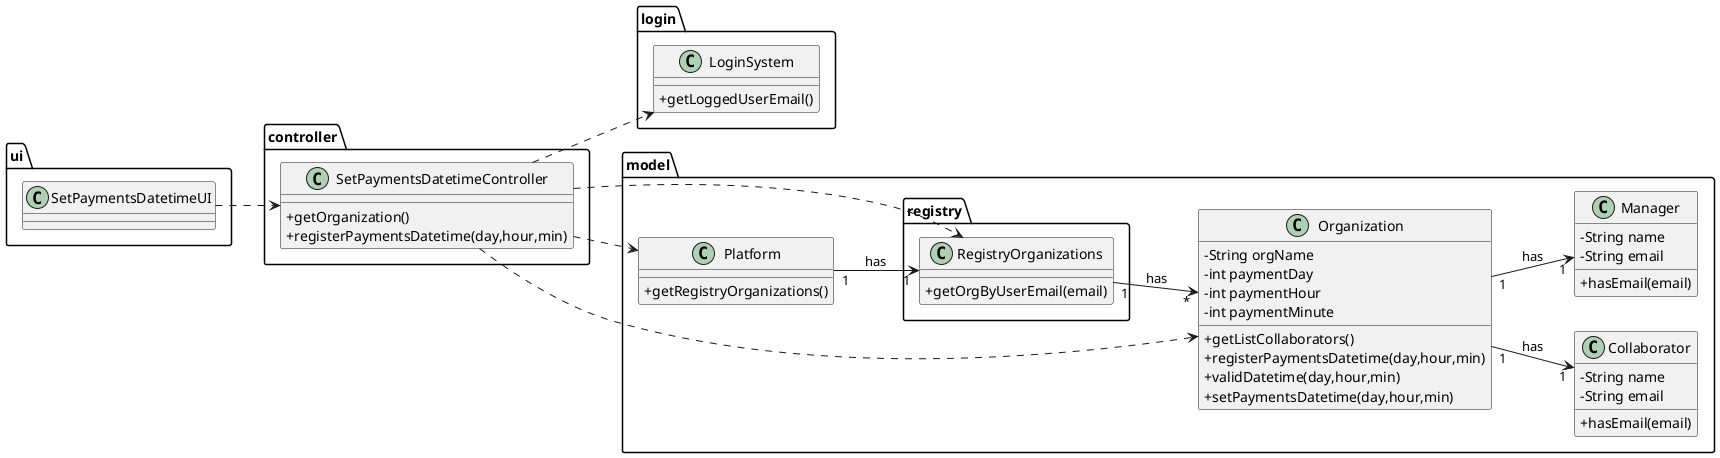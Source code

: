 @startuml
skinparam classAttributeIconSize 0
left to right direction

package ui {
class SetPaymentsDatetimeUI {}
}

package controller {
class SetPaymentsDatetimeController {
  +getOrganization()
  +registerPaymentsDatetime(day,hour,min)
}
}

package login {
class LoginSystem {
  +getLoggedUserEmail()
}
}
package model {
class Platform {
  +getRegistryOrganizations()
}

package registry {
class RegistryOrganizations {
  +getOrgByUserEmail(email)
}
}

class Organization {
  -String orgName
  -int paymentDay
  -int paymentHour
  -int paymentMinute
  +getListCollaborators()
  +registerPaymentsDatetime(day,hour,min)
  +validDatetime(day,hour,min)
  +setPaymentsDatetime(day,hour,min)
}

class Collaborator {
  -String name
  -String email
  +hasEmail(email)
}

class Manager {
  -String name
  -String email
  +hasEmail(email)
}
}

SetPaymentsDatetimeUI ..> SetPaymentsDatetimeController
SetPaymentsDatetimeController ..> LoginSystem
SetPaymentsDatetimeController ..> Platform
SetPaymentsDatetimeController ..> RegistryOrganizations
SetPaymentsDatetimeController ..> Organization
Platform "1" --> "1" RegistryOrganizations: has
RegistryOrganizations "1" --> "*" Organization: has
Organization "1" --> "1" Collaborator: has
Organization "1" --> "1" Manager: has

@enduml
